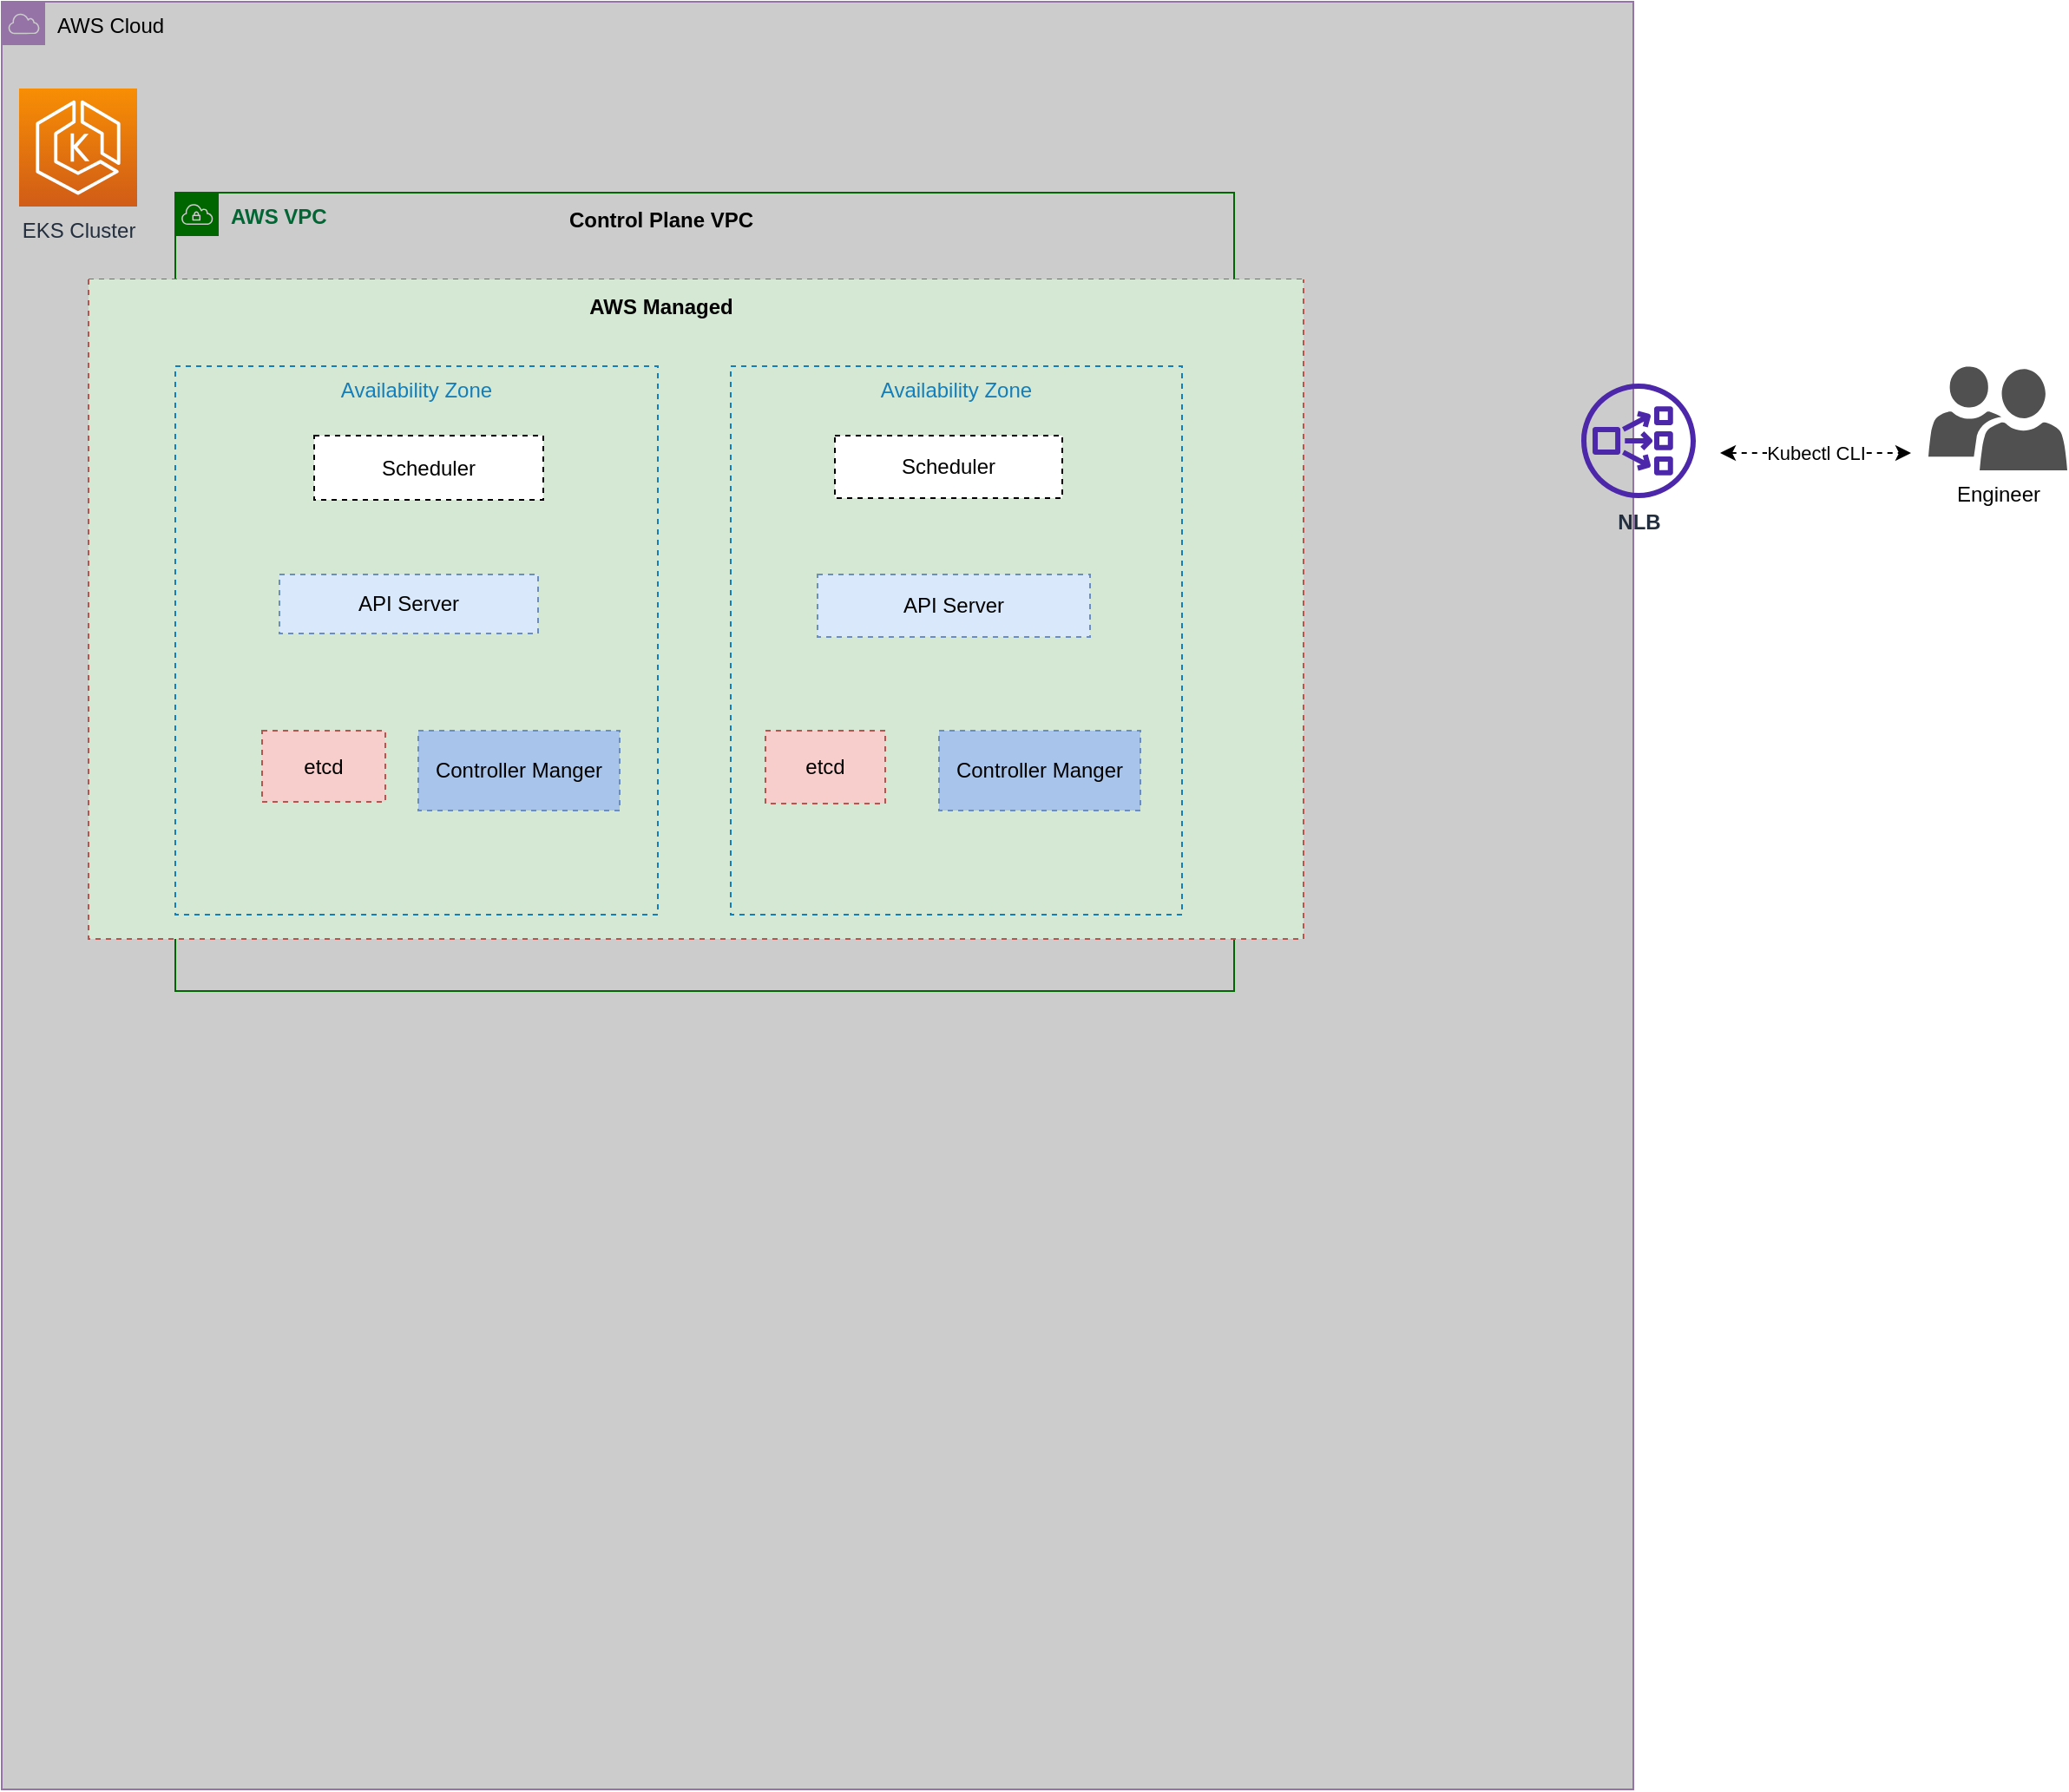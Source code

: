 <mxfile version="20.7.4" type="github">
  <diagram name="Page-1" id="12e1b939-464a-85fe-373e-61e167be1490">
    <mxGraphModel dx="1295" dy="699" grid="1" gridSize="10" guides="1" tooltips="1" connect="1" arrows="1" fold="1" page="1" pageScale="1.5" pageWidth="1390" pageHeight="980" background="none" math="0" shadow="0">
      <root>
        <mxCell id="0" />
        <mxCell id="1" parent="0" />
        <mxCell id="Yfy-JYw0ddAbFdIULcdH-3" value="AWS Cloud" style="sketch=0;outlineConnect=0;html=1;whiteSpace=wrap;fontSize=12;fontStyle=0;shape=mxgraph.aws4.group;grIcon=mxgraph.aws4.group_aws_cloud;strokeColor=#9673a6;fillColor=#CCCCCC;verticalAlign=top;align=left;spacingLeft=30;dashed=0;" vertex="1" parent="1">
          <mxGeometry x="60" y="30" width="940" height="1030" as="geometry" />
        </mxCell>
        <mxCell id="Yfy-JYw0ddAbFdIULcdH-4" value="EKS Cluster" style="sketch=0;points=[[0,0,0],[0.25,0,0],[0.5,0,0],[0.75,0,0],[1,0,0],[0,1,0],[0.25,1,0],[0.5,1,0],[0.75,1,0],[1,1,0],[0,0.25,0],[0,0.5,0],[0,0.75,0],[1,0.25,0],[1,0.5,0],[1,0.75,0]];outlineConnect=0;fontColor=#232F3E;gradientColor=#F78E04;gradientDirection=north;fillColor=#D05C17;strokeColor=#ffffff;dashed=0;verticalLabelPosition=bottom;verticalAlign=top;align=center;html=1;fontSize=12;fontStyle=0;aspect=fixed;shape=mxgraph.aws4.resourceIcon;resIcon=mxgraph.aws4.eks;" vertex="1" parent="1">
          <mxGeometry x="70" y="80" width="68" height="68" as="geometry" />
        </mxCell>
        <mxCell id="Yfy-JYw0ddAbFdIULcdH-5" value="&lt;font color=&quot;#006633&quot;&gt;&lt;b&gt;AWS VPC&lt;/b&gt;&lt;/font&gt;" style="sketch=0;outlineConnect=0;gradientColor=none;html=1;whiteSpace=wrap;fontSize=12;fontStyle=0;shape=mxgraph.aws4.group;grIcon=mxgraph.aws4.group_vpc;strokeColor=#006600;fillColor=none;verticalAlign=top;align=left;spacingLeft=30;fontColor=#879196;dashed=0;" vertex="1" parent="1">
          <mxGeometry x="160" y="140" width="610" height="460" as="geometry" />
        </mxCell>
        <mxCell id="Yfy-JYw0ddAbFdIULcdH-6" value="Control Plane VPC" style="text;html=1;strokeColor=none;fillColor=none;align=center;verticalAlign=middle;whiteSpace=wrap;rounded=0;fontColor=#000000;fontStyle=1" vertex="1" parent="1">
          <mxGeometry x="380" y="140" width="120" height="31" as="geometry" />
        </mxCell>
        <mxCell id="Yfy-JYw0ddAbFdIULcdH-10" value="" style="swimlane;startSize=0;strokeColor=#b85450;fillColor=none;dashed=1;labelBackgroundColor=#d9a1a1;whiteSpace=wrap;swimlaneFillColor=#D5E8D4;" vertex="1" parent="1">
          <mxGeometry x="110" y="190" width="700" height="380" as="geometry" />
        </mxCell>
        <mxCell id="Yfy-JYw0ddAbFdIULcdH-7" value="Availability Zone" style="fillColor=none;strokeColor=#147EBA;dashed=1;verticalAlign=top;fontStyle=0;fontColor=#147EBA;" vertex="1" parent="Yfy-JYw0ddAbFdIULcdH-10">
          <mxGeometry x="50" y="50" width="278" height="316" as="geometry" />
        </mxCell>
        <mxCell id="Yfy-JYw0ddAbFdIULcdH-23" value="Controller Manger" style="rounded=0;whiteSpace=wrap;html=1;dashed=1;labelBackgroundColor=none;strokeColor=#6c8ebf;fillColor=#A9C4EB;" vertex="1" parent="Yfy-JYw0ddAbFdIULcdH-10">
          <mxGeometry x="190" y="260" width="116" height="46" as="geometry" />
        </mxCell>
        <mxCell id="Yfy-JYw0ddAbFdIULcdH-8" value="Availability Zone" style="fillColor=none;strokeColor=#147EBA;dashed=1;verticalAlign=top;fontStyle=0;fontColor=#147EBA;" vertex="1" parent="1">
          <mxGeometry x="480" y="240" width="260" height="316" as="geometry" />
        </mxCell>
        <mxCell id="Yfy-JYw0ddAbFdIULcdH-11" value="AWS Managed" style="text;html=1;strokeColor=none;fillColor=none;align=center;verticalAlign=middle;whiteSpace=wrap;rounded=0;fontColor=#000000;fontStyle=1" vertex="1" parent="1">
          <mxGeometry x="380" y="190" width="120" height="31" as="geometry" />
        </mxCell>
        <mxCell id="Yfy-JYw0ddAbFdIULcdH-12" value="Scheduler" style="rounded=0;whiteSpace=wrap;html=1;dashed=1;labelBackgroundColor=none;" vertex="1" parent="1">
          <mxGeometry x="540" y="280" width="131" height="36" as="geometry" />
        </mxCell>
        <mxCell id="Yfy-JYw0ddAbFdIULcdH-13" value="Scheduler" style="rounded=0;whiteSpace=wrap;html=1;dashed=1;labelBackgroundColor=none;" vertex="1" parent="1">
          <mxGeometry x="240" y="280" width="132" height="37" as="geometry" />
        </mxCell>
        <mxCell id="Yfy-JYw0ddAbFdIULcdH-14" value="API Server" style="rounded=0;whiteSpace=wrap;html=1;dashed=1;labelBackgroundColor=none;fillColor=#dae8fc;strokeColor=#6c8ebf;" vertex="1" parent="1">
          <mxGeometry x="530" y="360" width="157" height="36" as="geometry" />
        </mxCell>
        <mxCell id="Yfy-JYw0ddAbFdIULcdH-15" value="API Server" style="rounded=0;whiteSpace=wrap;html=1;dashed=1;labelBackgroundColor=none;fillColor=#dae8fc;strokeColor=#6c8ebf;" vertex="1" parent="1">
          <mxGeometry x="220" y="360" width="149" height="34" as="geometry" />
        </mxCell>
        <mxCell id="Yfy-JYw0ddAbFdIULcdH-21" value="etcd" style="rounded=0;whiteSpace=wrap;html=1;dashed=1;labelBackgroundColor=none;strokeColor=#b85450;fillColor=#f8cecc;" vertex="1" parent="1">
          <mxGeometry x="500" y="450" width="69" height="42" as="geometry" />
        </mxCell>
        <mxCell id="Yfy-JYw0ddAbFdIULcdH-22" value="etcd" style="rounded=0;whiteSpace=wrap;html=1;dashed=1;labelBackgroundColor=none;strokeColor=#b85450;fillColor=#f8cecc;" vertex="1" parent="1">
          <mxGeometry x="210" y="450" width="71" height="41" as="geometry" />
        </mxCell>
        <mxCell id="Yfy-JYw0ddAbFdIULcdH-24" value="Controller Manger" style="rounded=0;whiteSpace=wrap;html=1;dashed=1;labelBackgroundColor=none;strokeColor=#6c8ebf;fillColor=#A9C4EB;" vertex="1" parent="1">
          <mxGeometry x="600" y="450" width="116" height="46" as="geometry" />
        </mxCell>
        <mxCell id="Yfy-JYw0ddAbFdIULcdH-25" value="&lt;b&gt;NLB&lt;/b&gt;" style="sketch=0;outlineConnect=0;fontColor=#232F3E;gradientColor=none;fillColor=#4D27AA;strokeColor=none;dashed=0;verticalLabelPosition=bottom;verticalAlign=top;align=center;html=1;fontSize=12;fontStyle=0;aspect=fixed;pointerEvents=1;shape=mxgraph.aws4.network_load_balancer;labelBackgroundColor=none;" vertex="1" parent="1">
          <mxGeometry x="970" y="250" width="66" height="66" as="geometry" />
        </mxCell>
        <mxCell id="Yfy-JYw0ddAbFdIULcdH-28" value="Engineer" style="sketch=0;pointerEvents=1;shadow=0;dashed=0;html=1;strokeColor=none;labelPosition=center;verticalLabelPosition=bottom;verticalAlign=top;align=center;fillColor=#505050;shape=mxgraph.mscae.intune.user_group;labelBackgroundColor=none;fontColor=#000000;" vertex="1" parent="1">
          <mxGeometry x="1170" y="240" width="80" height="60" as="geometry" />
        </mxCell>
        <mxCell id="Yfy-JYw0ddAbFdIULcdH-29" value="Kubectl CLI" style="endArrow=classic;startArrow=classic;html=1;rounded=0;fontColor=#000000;dashed=1;" edge="1" parent="1">
          <mxGeometry width="50" height="50" relative="1" as="geometry">
            <mxPoint x="1050" y="290" as="sourcePoint" />
            <mxPoint x="1160" y="290" as="targetPoint" />
          </mxGeometry>
        </mxCell>
      </root>
    </mxGraphModel>
  </diagram>
</mxfile>
